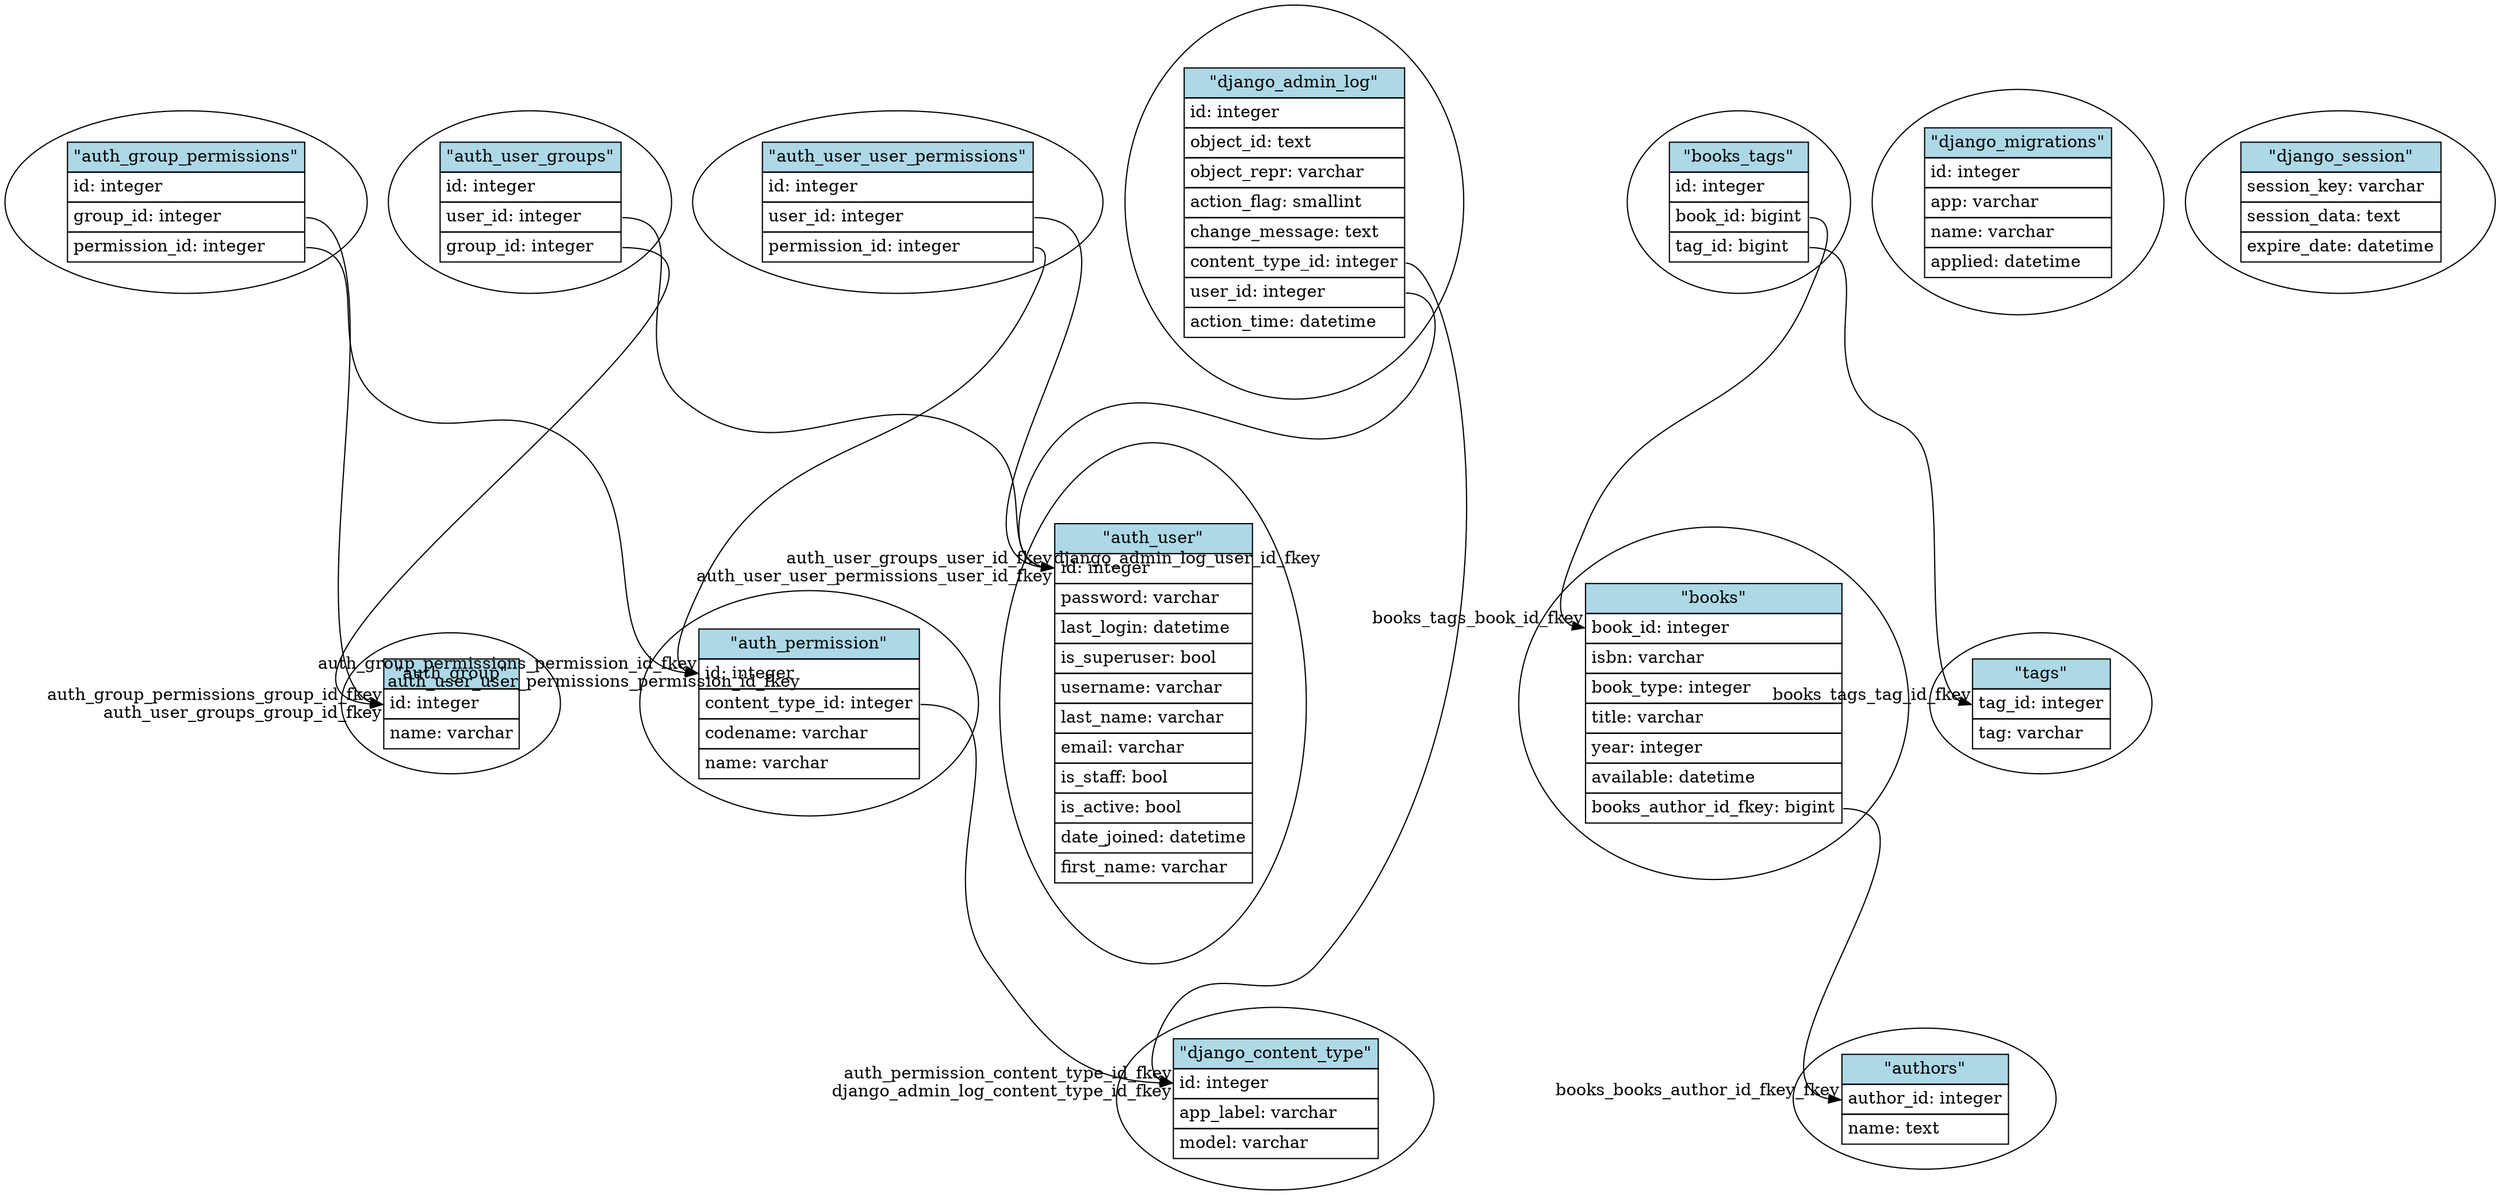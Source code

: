 // Generated by dbtpl for the django.db schema.
digraph django_db {
	// Nodes (tables)
	"auth_group" [ label=<
		<table border="0" cellborder="1" cellspacing="0" cellpadding="4">
		<tr><td bgcolor="lightblue">"auth_group"</td></tr>
		<tr><td align="left" PORT="id">id: integer</td></tr>
		<tr><td align="left" PORT="name">name: varchar</td></tr>
		</table>> ]
	
	"auth_group_permissions" [ label=<
		<table border="0" cellborder="1" cellspacing="0" cellpadding="4">
		<tr><td bgcolor="lightblue">"auth_group_permissions"</td></tr>
		<tr><td align="left" PORT="id">id: integer</td></tr>
		<tr><td align="left" PORT="group_id">group_id: integer</td></tr>
		<tr><td align="left" PORT="permission_id">permission_id: integer</td></tr>
		</table>> ]
	
	"auth_permission" [ label=<
		<table border="0" cellborder="1" cellspacing="0" cellpadding="4">
		<tr><td bgcolor="lightblue">"auth_permission"</td></tr>
		<tr><td align="left" PORT="id">id: integer</td></tr>
		<tr><td align="left" PORT="content_type_id">content_type_id: integer</td></tr>
		<tr><td align="left" PORT="codename">codename: varchar</td></tr>
		<tr><td align="left" PORT="name">name: varchar</td></tr>
		</table>> ]
	
	"auth_user" [ label=<
		<table border="0" cellborder="1" cellspacing="0" cellpadding="4">
		<tr><td bgcolor="lightblue">"auth_user"</td></tr>
		<tr><td align="left" PORT="id">id: integer</td></tr>
		<tr><td align="left" PORT="password">password: varchar</td></tr>
		<tr><td align="left" PORT="last_login">last_login: datetime</td></tr>
		<tr><td align="left" PORT="is_superuser">is_superuser: bool</td></tr>
		<tr><td align="left" PORT="username">username: varchar</td></tr>
		<tr><td align="left" PORT="last_name">last_name: varchar</td></tr>
		<tr><td align="left" PORT="email">email: varchar</td></tr>
		<tr><td align="left" PORT="is_staff">is_staff: bool</td></tr>
		<tr><td align="left" PORT="is_active">is_active: bool</td></tr>
		<tr><td align="left" PORT="date_joined">date_joined: datetime</td></tr>
		<tr><td align="left" PORT="first_name">first_name: varchar</td></tr>
		</table>> ]
	
	"auth_user_groups" [ label=<
		<table border="0" cellborder="1" cellspacing="0" cellpadding="4">
		<tr><td bgcolor="lightblue">"auth_user_groups"</td></tr>
		<tr><td align="left" PORT="id">id: integer</td></tr>
		<tr><td align="left" PORT="user_id">user_id: integer</td></tr>
		<tr><td align="left" PORT="group_id">group_id: integer</td></tr>
		</table>> ]
	
	"auth_user_user_permissions" [ label=<
		<table border="0" cellborder="1" cellspacing="0" cellpadding="4">
		<tr><td bgcolor="lightblue">"auth_user_user_permissions"</td></tr>
		<tr><td align="left" PORT="id">id: integer</td></tr>
		<tr><td align="left" PORT="user_id">user_id: integer</td></tr>
		<tr><td align="left" PORT="permission_id">permission_id: integer</td></tr>
		</table>> ]
	
	"authors" [ label=<
		<table border="0" cellborder="1" cellspacing="0" cellpadding="4">
		<tr><td bgcolor="lightblue">"authors"</td></tr>
		<tr><td align="left" PORT="author_id">author_id: integer</td></tr>
		<tr><td align="left" PORT="name">name: text</td></tr>
		</table>> ]
	
	"books" [ label=<
		<table border="0" cellborder="1" cellspacing="0" cellpadding="4">
		<tr><td bgcolor="lightblue">"books"</td></tr>
		<tr><td align="left" PORT="book_id">book_id: integer</td></tr>
		<tr><td align="left" PORT="isbn">isbn: varchar</td></tr>
		<tr><td align="left" PORT="book_type">book_type: integer</td></tr>
		<tr><td align="left" PORT="title">title: varchar</td></tr>
		<tr><td align="left" PORT="year">year: integer</td></tr>
		<tr><td align="left" PORT="available">available: datetime</td></tr>
		<tr><td align="left" PORT="books_author_id_fkey">books_author_id_fkey: bigint</td></tr>
		</table>> ]
	
	"books_tags" [ label=<
		<table border="0" cellborder="1" cellspacing="0" cellpadding="4">
		<tr><td bgcolor="lightblue">"books_tags"</td></tr>
		<tr><td align="left" PORT="id">id: integer</td></tr>
		<tr><td align="left" PORT="book_id">book_id: bigint</td></tr>
		<tr><td align="left" PORT="tag_id">tag_id: bigint</td></tr>
		</table>> ]
	
	"django_admin_log" [ label=<
		<table border="0" cellborder="1" cellspacing="0" cellpadding="4">
		<tr><td bgcolor="lightblue">"django_admin_log"</td></tr>
		<tr><td align="left" PORT="id">id: integer</td></tr>
		<tr><td align="left" PORT="object_id">object_id: text</td></tr>
		<tr><td align="left" PORT="object_repr">object_repr: varchar</td></tr>
		<tr><td align="left" PORT="action_flag">action_flag: smallint</td></tr>
		<tr><td align="left" PORT="change_message">change_message: text</td></tr>
		<tr><td align="left" PORT="content_type_id">content_type_id: integer</td></tr>
		<tr><td align="left" PORT="user_id">user_id: integer</td></tr>
		<tr><td align="left" PORT="action_time">action_time: datetime</td></tr>
		</table>> ]
	
	"django_content_type" [ label=<
		<table border="0" cellborder="1" cellspacing="0" cellpadding="4">
		<tr><td bgcolor="lightblue">"django_content_type"</td></tr>
		<tr><td align="left" PORT="id">id: integer</td></tr>
		<tr><td align="left" PORT="app_label">app_label: varchar</td></tr>
		<tr><td align="left" PORT="model">model: varchar</td></tr>
		</table>> ]
	
	"django_migrations" [ label=<
		<table border="0" cellborder="1" cellspacing="0" cellpadding="4">
		<tr><td bgcolor="lightblue">"django_migrations"</td></tr>
		<tr><td align="left" PORT="id">id: integer</td></tr>
		<tr><td align="left" PORT="app">app: varchar</td></tr>
		<tr><td align="left" PORT="name">name: varchar</td></tr>
		<tr><td align="left" PORT="applied">applied: datetime</td></tr>
		</table>> ]
	
	"django_session" [ label=<
		<table border="0" cellborder="1" cellspacing="0" cellpadding="4">
		<tr><td bgcolor="lightblue">"django_session"</td></tr>
		<tr><td align="left" PORT="session_key">session_key: varchar</td></tr>
		<tr><td align="left" PORT="session_data">session_data: text</td></tr>
		<tr><td align="left" PORT="expire_date">expire_date: datetime</td></tr>
		</table>> ]
	
	"tags" [ label=<
		<table border="0" cellborder="1" cellspacing="0" cellpadding="4">
		<tr><td bgcolor="lightblue">"tags"</td></tr>
		<tr><td align="left" PORT="tag_id">tag_id: integer</td></tr>
		<tr><td align="left" PORT="tag">tag: varchar</td></tr>
		</table>> ]
	
	"auth_group_permissions":"group_id":e -> "auth_group":"id":w [
		headlabel="auth_group_permissions_group_id_fkey"]
	"auth_group_permissions":"permission_id":e -> "auth_permission":"id":w [
		headlabel="auth_group_permissions_permission_id_fkey"]
	"auth_permission":"content_type_id":e -> "django_content_type":"id":w [
		headlabel="auth_permission_content_type_id_fkey"]
	"auth_user_groups":"group_id":e -> "auth_group":"id":w [
		headlabel="auth_user_groups_group_id_fkey"]
	"auth_user_groups":"user_id":e -> "auth_user":"id":w [
		headlabel="auth_user_groups_user_id_fkey"]
	"auth_user_user_permissions":"permission_id":e -> "auth_permission":"id":w [
		headlabel="auth_user_user_permissions_permission_id_fkey"]
	"auth_user_user_permissions":"user_id":e -> "auth_user":"id":w [
		headlabel="auth_user_user_permissions_user_id_fkey"]
	"books":"books_author_id_fkey":e -> "authors":"author_id":w [
		headlabel="books_books_author_id_fkey_fkey"]
	"books_tags":"book_id":e -> "books":"book_id":w [
		headlabel="books_tags_book_id_fkey"]
	"books_tags":"tag_id":e -> "tags":"tag_id":w [
		headlabel="books_tags_tag_id_fkey"]
	"django_admin_log":"content_type_id":e -> "django_content_type":"id":w [
		headlabel="django_admin_log_content_type_id_fkey"]
	"django_admin_log":"user_id":e -> "auth_user":"id":w [
		headlabel="django_admin_log_user_id_fkey"]
}
